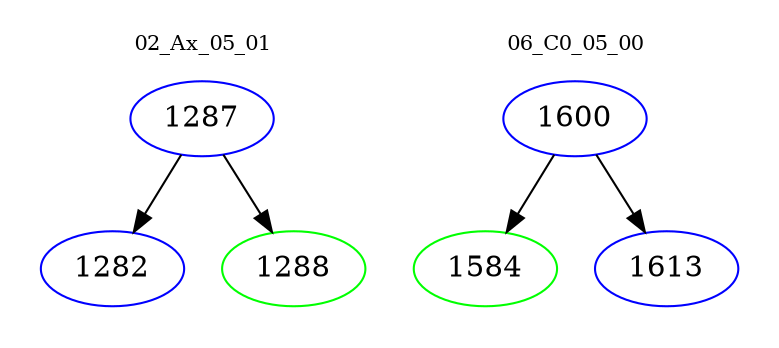 digraph{
subgraph cluster_0 {
color = white
label = "02_Ax_05_01";
fontsize=10;
T0_1287 [label="1287", color="blue"]
T0_1287 -> T0_1282 [color="black"]
T0_1282 [label="1282", color="blue"]
T0_1287 -> T0_1288 [color="black"]
T0_1288 [label="1288", color="green"]
}
subgraph cluster_1 {
color = white
label = "06_C0_05_00";
fontsize=10;
T1_1600 [label="1600", color="blue"]
T1_1600 -> T1_1584 [color="black"]
T1_1584 [label="1584", color="green"]
T1_1600 -> T1_1613 [color="black"]
T1_1613 [label="1613", color="blue"]
}
}
